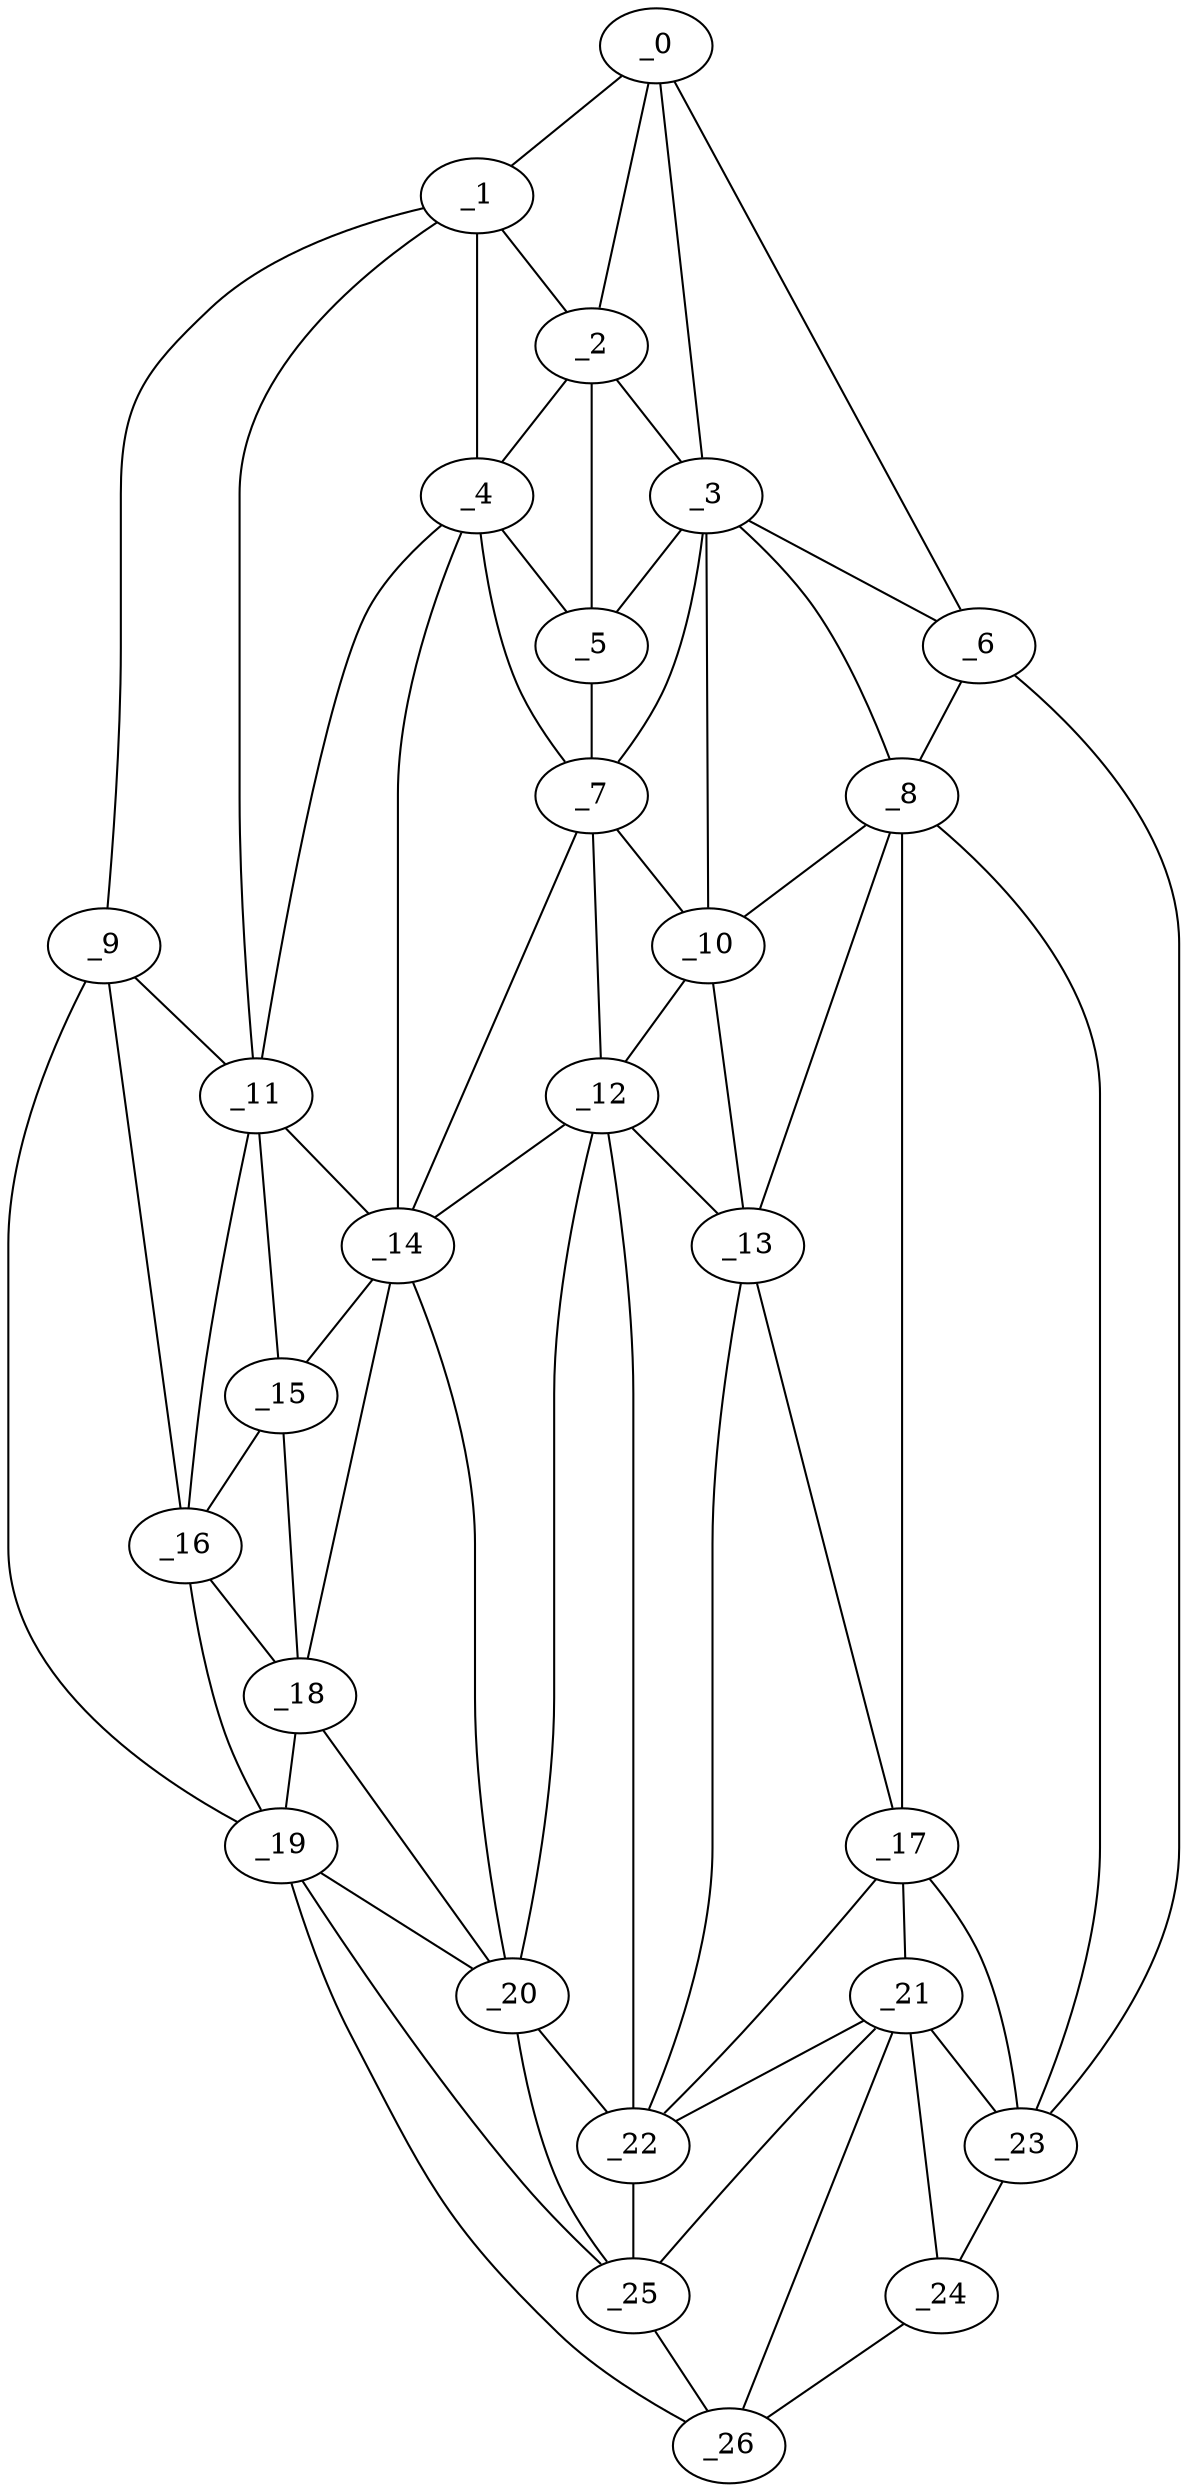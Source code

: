 graph "obj89__325.gxl" {
	_0	 [x=21,
		y=11];
	_1	 [x=30,
		y=119];
	_0 -- _1	 [valence=1];
	_2	 [x=39,
		y=39];
	_0 -- _2	 [valence=2];
	_3	 [x=40,
		y=30];
	_0 -- _3	 [valence=1];
	_6	 [x=52,
		y=5];
	_0 -- _6	 [valence=1];
	_1 -- _2	 [valence=2];
	_4	 [x=42,
		y=97];
	_1 -- _4	 [valence=2];
	_9	 [x=59,
		y=125];
	_1 -- _9	 [valence=1];
	_11	 [x=62,
		y=107];
	_1 -- _11	 [valence=2];
	_2 -- _3	 [valence=2];
	_2 -- _4	 [valence=1];
	_5	 [x=48,
		y=43];
	_2 -- _5	 [valence=2];
	_3 -- _5	 [valence=2];
	_3 -- _6	 [valence=2];
	_7	 [x=53,
		y=43];
	_3 -- _7	 [valence=1];
	_8	 [x=59,
		y=14];
	_3 -- _8	 [valence=2];
	_10	 [x=62,
		y=36];
	_3 -- _10	 [valence=1];
	_4 -- _5	 [valence=2];
	_4 -- _7	 [valence=1];
	_4 -- _11	 [valence=2];
	_14	 [x=73,
		y=98];
	_4 -- _14	 [valence=2];
	_5 -- _7	 [valence=2];
	_6 -- _8	 [valence=2];
	_23	 [x=99,
		y=13];
	_6 -- _23	 [valence=1];
	_7 -- _10	 [valence=2];
	_12	 [x=68,
		y=43];
	_7 -- _12	 [valence=2];
	_7 -- _14	 [valence=2];
	_8 -- _10	 [valence=2];
	_13	 [x=72,
		y=40];
	_8 -- _13	 [valence=2];
	_17	 [x=83,
		y=39];
	_8 -- _17	 [valence=2];
	_8 -- _23	 [valence=2];
	_9 -- _11	 [valence=1];
	_16	 [x=73,
		y=118];
	_9 -- _16	 [valence=2];
	_19	 [x=86,
		y=117];
	_9 -- _19	 [valence=1];
	_10 -- _12	 [valence=1];
	_10 -- _13	 [valence=1];
	_11 -- _14	 [valence=2];
	_15	 [x=73,
		y=103];
	_11 -- _15	 [valence=1];
	_11 -- _16	 [valence=2];
	_12 -- _13	 [valence=1];
	_12 -- _14	 [valence=1];
	_20	 [x=90,
		y=62];
	_12 -- _20	 [valence=1];
	_22	 [x=92,
		y=51];
	_12 -- _22	 [valence=2];
	_13 -- _17	 [valence=1];
	_13 -- _22	 [valence=2];
	_14 -- _15	 [valence=2];
	_18	 [x=84,
		y=109];
	_14 -- _18	 [valence=2];
	_14 -- _20	 [valence=2];
	_15 -- _16	 [valence=1];
	_15 -- _18	 [valence=2];
	_16 -- _18	 [valence=2];
	_16 -- _19	 [valence=2];
	_21	 [x=92,
		y=36];
	_17 -- _21	 [valence=2];
	_17 -- _22	 [valence=1];
	_17 -- _23	 [valence=1];
	_18 -- _19	 [valence=1];
	_18 -- _20	 [valence=2];
	_19 -- _20	 [valence=1];
	_25	 [x=109,
		y=35];
	_19 -- _25	 [valence=2];
	_26	 [x=111,
		y=29];
	_19 -- _26	 [valence=1];
	_20 -- _22	 [valence=2];
	_20 -- _25	 [valence=2];
	_21 -- _22	 [valence=2];
	_21 -- _23	 [valence=1];
	_24	 [x=109,
		y=19];
	_21 -- _24	 [valence=1];
	_21 -- _25	 [valence=2];
	_21 -- _26	 [valence=2];
	_22 -- _25	 [valence=1];
	_23 -- _24	 [valence=1];
	_24 -- _26	 [valence=1];
	_25 -- _26	 [valence=2];
}
